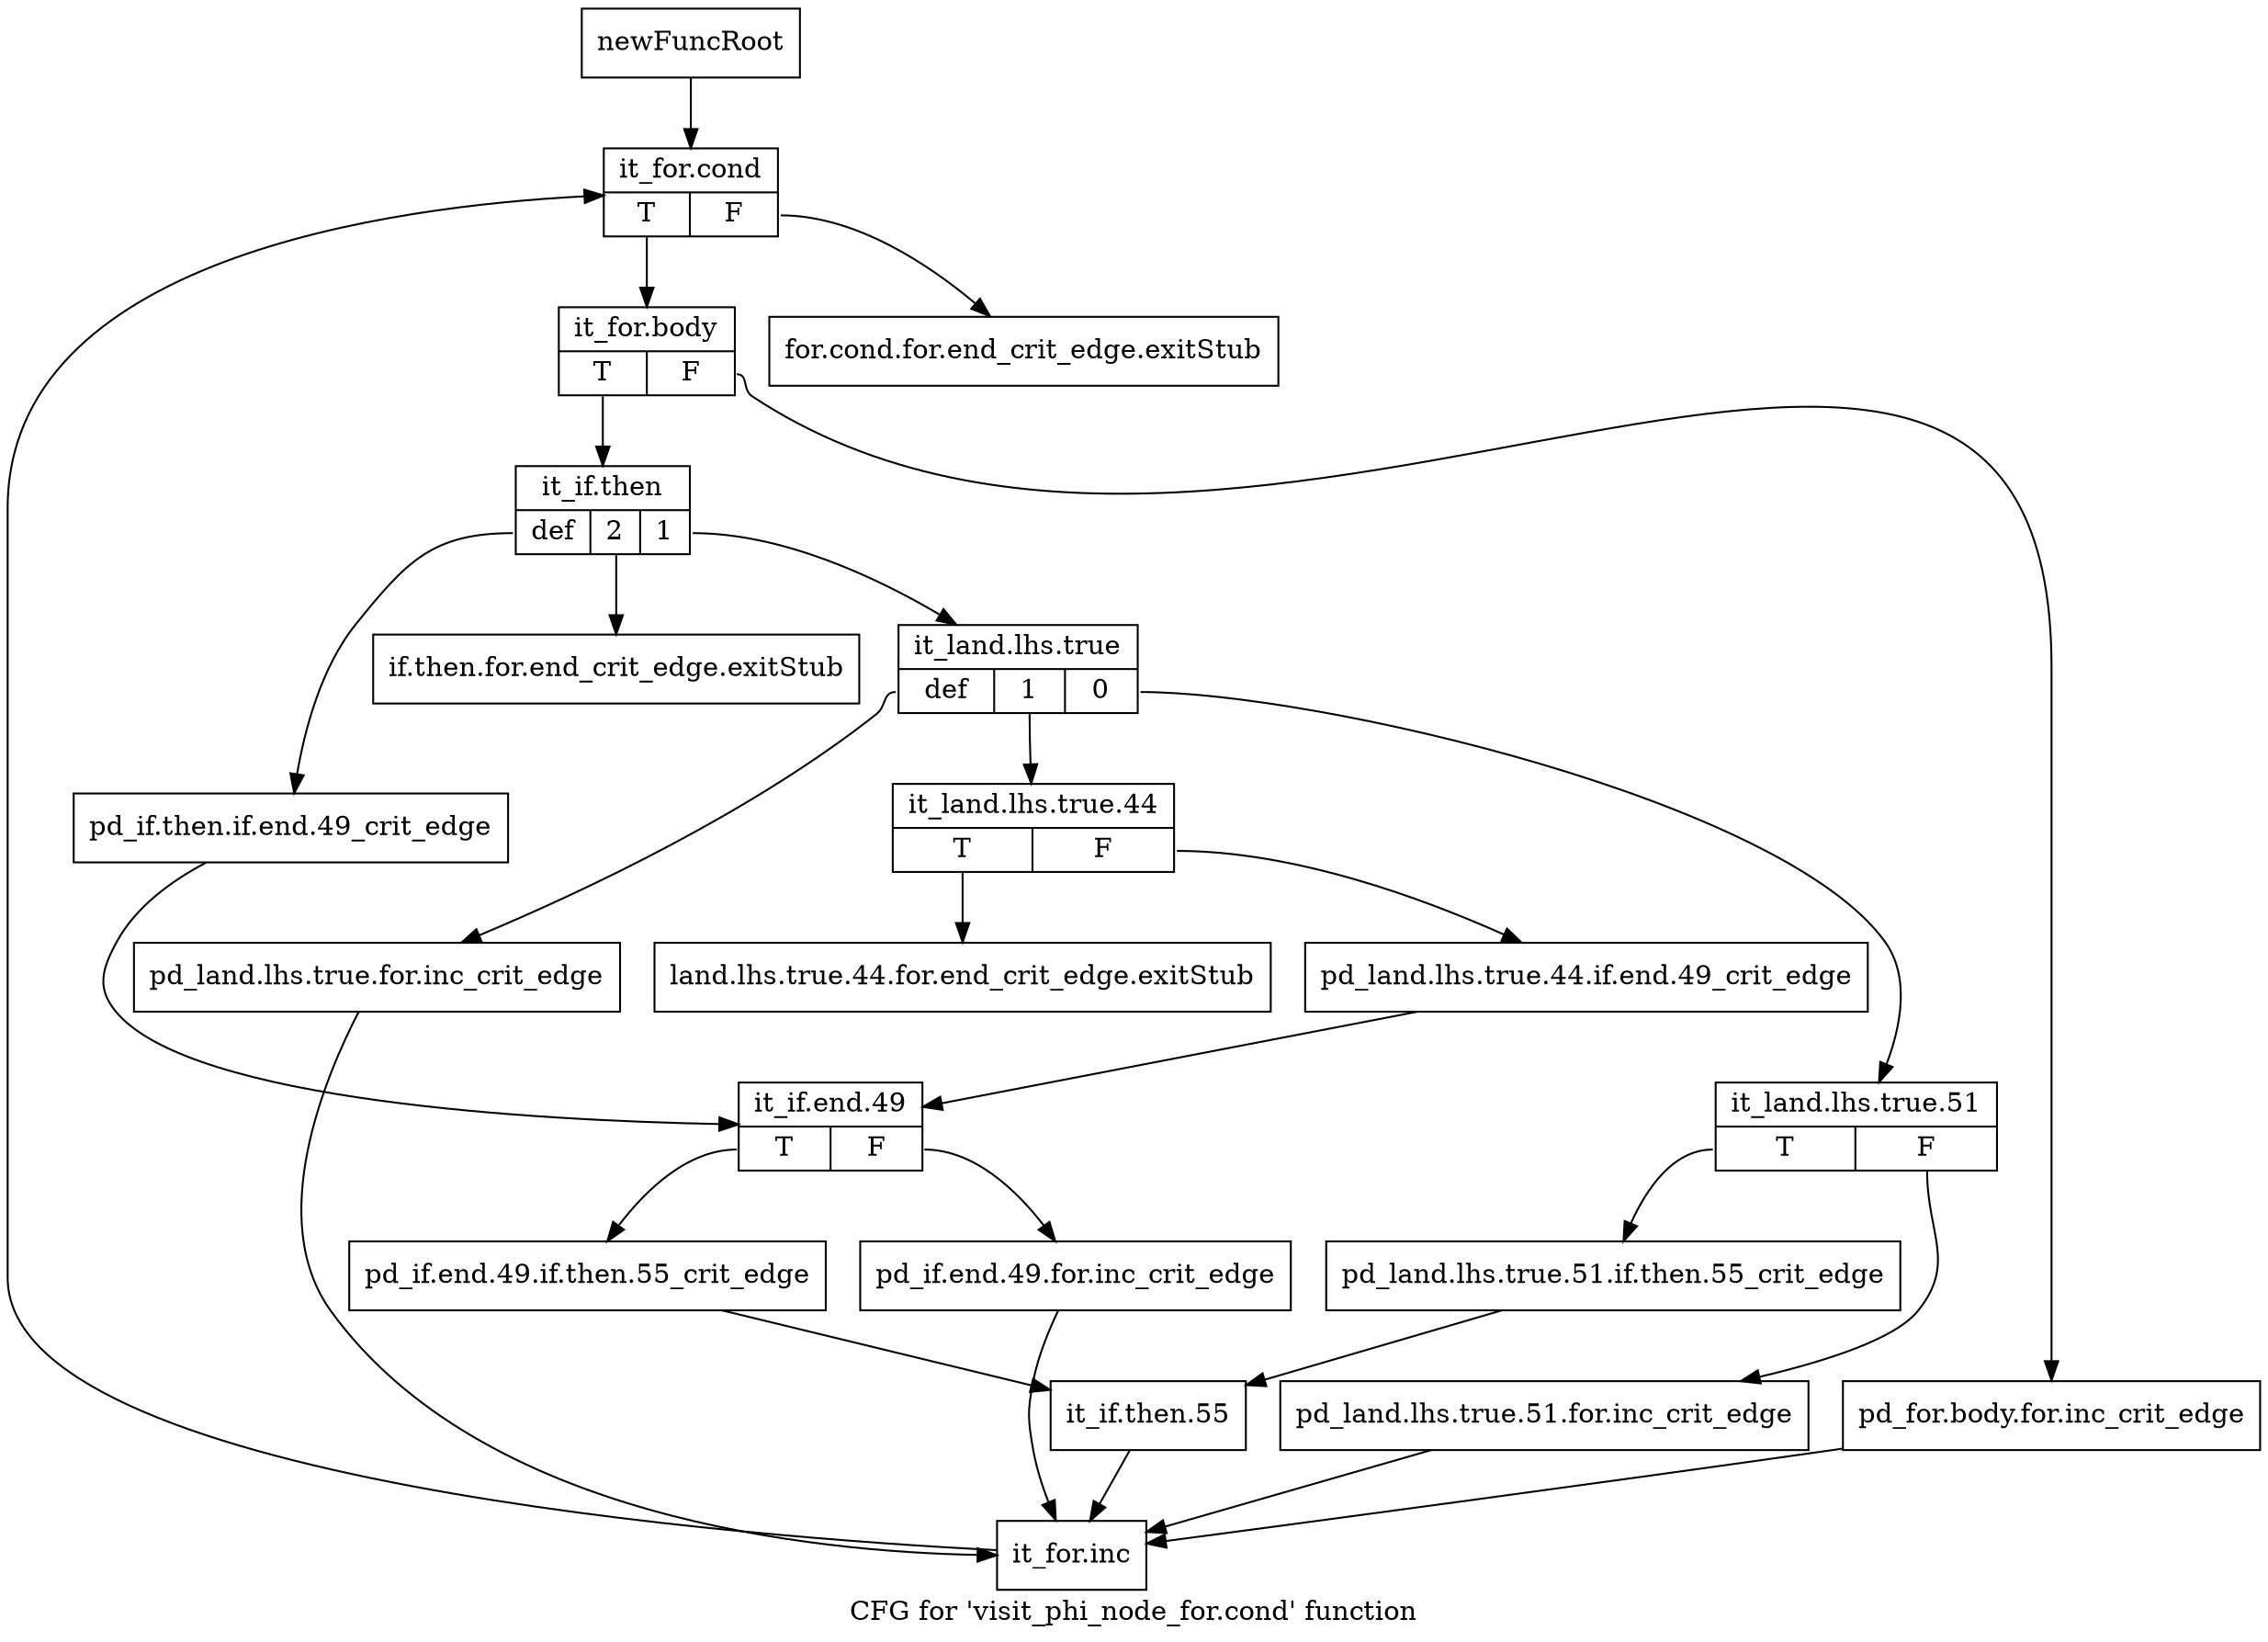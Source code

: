 digraph "CFG for 'visit_phi_node_for.cond' function" {
	label="CFG for 'visit_phi_node_for.cond' function";

	Node0xc32de50 [shape=record,label="{newFuncRoot}"];
	Node0xc32de50 -> Node0xc32df90;
	Node0xc32dea0 [shape=record,label="{for.cond.for.end_crit_edge.exitStub}"];
	Node0xc32def0 [shape=record,label="{if.then.for.end_crit_edge.exitStub}"];
	Node0xc32df40 [shape=record,label="{land.lhs.true.44.for.end_crit_edge.exitStub}"];
	Node0xc32df90 [shape=record,label="{it_for.cond|{<s0>T|<s1>F}}"];
	Node0xc32df90:s0 -> Node0xc32dfe0;
	Node0xc32df90:s1 -> Node0xc32dea0;
	Node0xc32dfe0 [shape=record,label="{it_for.body|{<s0>T|<s1>F}}"];
	Node0xc32dfe0:s0 -> Node0xc32e080;
	Node0xc32dfe0:s1 -> Node0xc32e030;
	Node0xc32e030 [shape=record,label="{pd_for.body.for.inc_crit_edge}"];
	Node0xc32e030 -> Node0xc32f5a0;
	Node0xc32e080 [shape=record,label="{it_if.then|{<s0>def|<s1>2|<s2>1}}"];
	Node0xc32e080:s0 -> Node0xc32f410;
	Node0xc32e080:s1 -> Node0xc32def0;
	Node0xc32e080:s2 -> Node0xc32e0d0;
	Node0xc32e0d0 [shape=record,label="{it_land.lhs.true|{<s0>def|<s1>1|<s2>0}}"];
	Node0xc32e0d0:s0 -> Node0xc32f3c0;
	Node0xc32e0d0:s1 -> Node0xc32e210;
	Node0xc32e0d0:s2 -> Node0xc32e120;
	Node0xc32e120 [shape=record,label="{it_land.lhs.true.51|{<s0>T|<s1>F}}"];
	Node0xc32e120:s0 -> Node0xc32e1c0;
	Node0xc32e120:s1 -> Node0xc32e170;
	Node0xc32e170 [shape=record,label="{pd_land.lhs.true.51.for.inc_crit_edge}"];
	Node0xc32e170 -> Node0xc32f5a0;
	Node0xc32e1c0 [shape=record,label="{pd_land.lhs.true.51.if.then.55_crit_edge}"];
	Node0xc32e1c0 -> Node0xc32f550;
	Node0xc32e210 [shape=record,label="{it_land.lhs.true.44|{<s0>T|<s1>F}}"];
	Node0xc32e210:s0 -> Node0xc32df40;
	Node0xc32e210:s1 -> Node0xc32f370;
	Node0xc32f370 [shape=record,label="{pd_land.lhs.true.44.if.end.49_crit_edge}"];
	Node0xc32f370 -> Node0xc32f460;
	Node0xc32f3c0 [shape=record,label="{pd_land.lhs.true.for.inc_crit_edge}"];
	Node0xc32f3c0 -> Node0xc32f5a0;
	Node0xc32f410 [shape=record,label="{pd_if.then.if.end.49_crit_edge}"];
	Node0xc32f410 -> Node0xc32f460;
	Node0xc32f460 [shape=record,label="{it_if.end.49|{<s0>T|<s1>F}}"];
	Node0xc32f460:s0 -> Node0xc32f500;
	Node0xc32f460:s1 -> Node0xc32f4b0;
	Node0xc32f4b0 [shape=record,label="{pd_if.end.49.for.inc_crit_edge}"];
	Node0xc32f4b0 -> Node0xc32f5a0;
	Node0xc32f500 [shape=record,label="{pd_if.end.49.if.then.55_crit_edge}"];
	Node0xc32f500 -> Node0xc32f550;
	Node0xc32f550 [shape=record,label="{it_if.then.55}"];
	Node0xc32f550 -> Node0xc32f5a0;
	Node0xc32f5a0 [shape=record,label="{it_for.inc}"];
	Node0xc32f5a0 -> Node0xc32df90;
}
